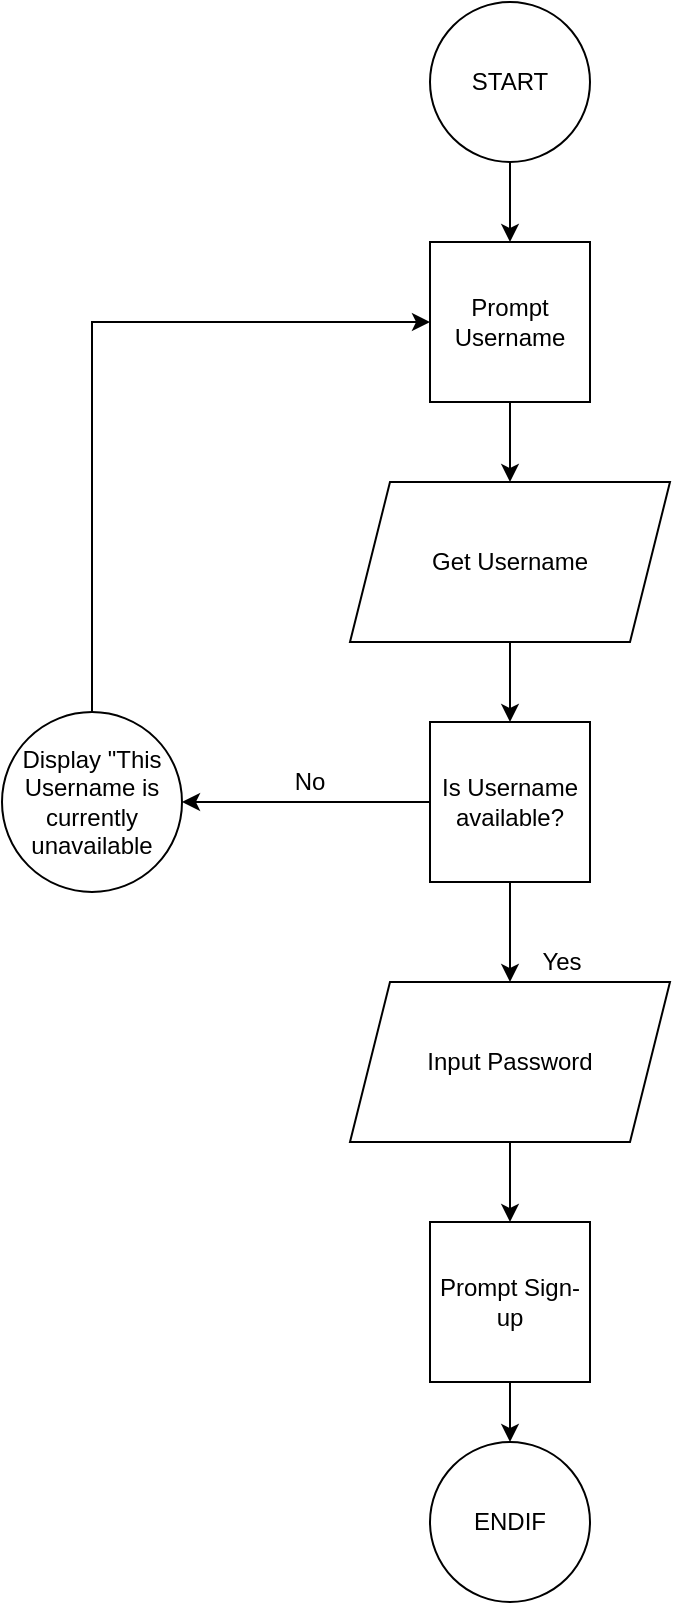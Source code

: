 <mxfile version="14.6.13" type="device"><diagram id="egrQ512WVWrCcOd5rTde" name="Page-1"><mxGraphModel dx="1264" dy="592" grid="1" gridSize="10" guides="1" tooltips="1" connect="1" arrows="1" fold="1" page="1" pageScale="1" pageWidth="827" pageHeight="1169" math="0" shadow="0"><root><mxCell id="0"/><mxCell id="1" parent="0"/><mxCell id="tMxyYg742-dgBpxFTjIc-1" value="START" style="ellipse;whiteSpace=wrap;html=1;" parent="1" vertex="1"><mxGeometry x="374" y="30" width="80" height="80" as="geometry"/></mxCell><mxCell id="tMxyYg742-dgBpxFTjIc-3" value="" style="endArrow=classic;html=1;exitX=0.5;exitY=1;exitDx=0;exitDy=0;entryX=0.5;entryY=0;entryDx=0;entryDy=0;" parent="1" source="tMxyYg742-dgBpxFTjIc-1" target="tMxyYg742-dgBpxFTjIc-5" edge="1"><mxGeometry width="50" height="50" relative="1" as="geometry"><mxPoint x="390" y="290" as="sourcePoint"/><mxPoint x="414" y="160" as="targetPoint"/></mxGeometry></mxCell><mxCell id="tMxyYg742-dgBpxFTjIc-5" value="Prompt Username" style="whiteSpace=wrap;html=1;aspect=fixed;" parent="1" vertex="1"><mxGeometry x="374" y="150" width="80" height="80" as="geometry"/></mxCell><mxCell id="tMxyYg742-dgBpxFTjIc-11" value="" style="edgeStyle=orthogonalEdgeStyle;rounded=0;orthogonalLoop=1;jettySize=auto;html=1;" parent="1" source="tMxyYg742-dgBpxFTjIc-6" target="tMxyYg742-dgBpxFTjIc-10" edge="1"><mxGeometry relative="1" as="geometry"/></mxCell><mxCell id="tMxyYg742-dgBpxFTjIc-6" value="Get Username" style="shape=parallelogram;perimeter=parallelogramPerimeter;whiteSpace=wrap;html=1;fixedSize=1;" parent="1" vertex="1"><mxGeometry x="334" y="270" width="160" height="80" as="geometry"/></mxCell><mxCell id="tMxyYg742-dgBpxFTjIc-7" value="" style="endArrow=classic;html=1;exitX=0.5;exitY=1;exitDx=0;exitDy=0;entryX=0.5;entryY=0;entryDx=0;entryDy=0;" parent="1" source="tMxyYg742-dgBpxFTjIc-5" target="tMxyYg742-dgBpxFTjIc-6" edge="1"><mxGeometry width="50" height="50" relative="1" as="geometry"><mxPoint x="390" y="290" as="sourcePoint"/><mxPoint x="440" y="240" as="targetPoint"/></mxGeometry></mxCell><mxCell id="tMxyYg742-dgBpxFTjIc-14" style="edgeStyle=orthogonalEdgeStyle;rounded=0;orthogonalLoop=1;jettySize=auto;html=1;entryX=1;entryY=0.5;entryDx=0;entryDy=0;" parent="1" source="tMxyYg742-dgBpxFTjIc-10" target="tMxyYg742-dgBpxFTjIc-12" edge="1"><mxGeometry relative="1" as="geometry"/></mxCell><mxCell id="tMxyYg742-dgBpxFTjIc-19" value="" style="edgeStyle=orthogonalEdgeStyle;rounded=0;orthogonalLoop=1;jettySize=auto;html=1;" parent="1" source="tMxyYg742-dgBpxFTjIc-10" target="tMxyYg742-dgBpxFTjIc-17" edge="1"><mxGeometry relative="1" as="geometry"/></mxCell><mxCell id="tMxyYg742-dgBpxFTjIc-10" value="Is Username available?" style="whiteSpace=wrap;html=1;aspect=fixed;" parent="1" vertex="1"><mxGeometry x="374" y="390" width="80" height="80" as="geometry"/></mxCell><mxCell id="tMxyYg742-dgBpxFTjIc-15" style="edgeStyle=orthogonalEdgeStyle;rounded=0;orthogonalLoop=1;jettySize=auto;html=1;entryX=0;entryY=0.5;entryDx=0;entryDy=0;exitX=0.5;exitY=0;exitDx=0;exitDy=0;" parent="1" source="tMxyYg742-dgBpxFTjIc-12" target="tMxyYg742-dgBpxFTjIc-5" edge="1"><mxGeometry relative="1" as="geometry"/></mxCell><mxCell id="tMxyYg742-dgBpxFTjIc-12" value="Display &quot;This Username is currently unavailable" style="ellipse;whiteSpace=wrap;html=1;aspect=fixed;" parent="1" vertex="1"><mxGeometry x="160" y="385" width="90" height="90" as="geometry"/></mxCell><mxCell id="tMxyYg742-dgBpxFTjIc-21" value="" style="edgeStyle=orthogonalEdgeStyle;rounded=0;orthogonalLoop=1;jettySize=auto;html=1;" parent="1" source="tMxyYg742-dgBpxFTjIc-17" target="tMxyYg742-dgBpxFTjIc-20" edge="1"><mxGeometry relative="1" as="geometry"/></mxCell><mxCell id="tMxyYg742-dgBpxFTjIc-17" value="Input Password" style="shape=parallelogram;perimeter=parallelogramPerimeter;whiteSpace=wrap;html=1;fixedSize=1;" parent="1" vertex="1"><mxGeometry x="334" y="520" width="160" height="80" as="geometry"/></mxCell><mxCell id="tMxyYg742-dgBpxFTjIc-23" value="" style="edgeStyle=orthogonalEdgeStyle;rounded=0;orthogonalLoop=1;jettySize=auto;html=1;" parent="1" source="tMxyYg742-dgBpxFTjIc-20" target="tMxyYg742-dgBpxFTjIc-22" edge="1"><mxGeometry relative="1" as="geometry"/></mxCell><mxCell id="tMxyYg742-dgBpxFTjIc-20" value="Prompt Sign-up" style="whiteSpace=wrap;html=1;aspect=fixed;" parent="1" vertex="1"><mxGeometry x="374" y="640" width="80" height="80" as="geometry"/></mxCell><mxCell id="tMxyYg742-dgBpxFTjIc-22" value="ENDIF" style="ellipse;whiteSpace=wrap;html=1;aspect=fixed;" parent="1" vertex="1"><mxGeometry x="374" y="750" width="80" height="80" as="geometry"/></mxCell><mxCell id="tMxyYg742-dgBpxFTjIc-24" value="No" style="text;html=1;strokeColor=none;fillColor=none;align=center;verticalAlign=middle;whiteSpace=wrap;rounded=0;" parent="1" vertex="1"><mxGeometry x="294" y="410" width="40" height="20" as="geometry"/></mxCell><mxCell id="tMxyYg742-dgBpxFTjIc-25" value="Yes" style="text;html=1;strokeColor=none;fillColor=none;align=center;verticalAlign=middle;whiteSpace=wrap;rounded=0;rotation=0;" parent="1" vertex="1"><mxGeometry x="420" y="500" width="40" height="20" as="geometry"/></mxCell></root></mxGraphModel></diagram></mxfile>
